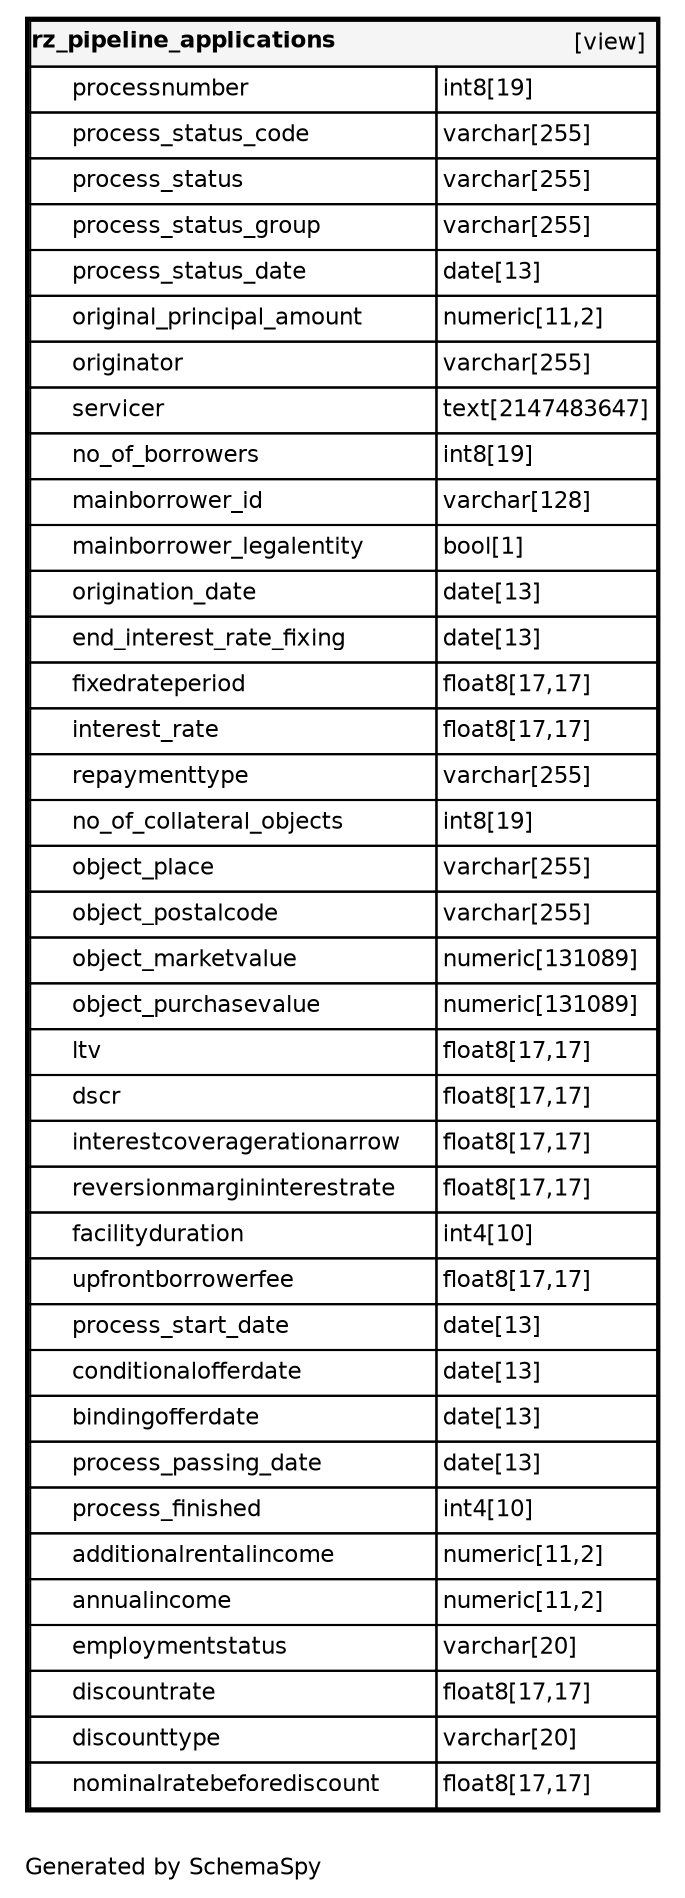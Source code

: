 digraph "oneDegreeRelationshipsDiagram" {
  graph [    rankdir="RL"    bgcolor="#ffffff"    label="\nGenerated by SchemaSpy"    labeljust="l"    nodesep="0.18"    ranksep="0.46"    fontname="Helvetica"    fontsize="11"    ration="compress"  ];  node [    fontname="Helvetica"    fontsize="11"    shape="plaintext"  ];  edge [    arrowsize="0.8"  ];
  "rz_pipeline_applications" [
   label=<
    <TABLE BORDER="2" CELLBORDER="1" CELLSPACING="0" BGCOLOR="#ffffff">
      <TR><TD COLSPAN="4"  BGCOLOR="#f5f5f5"><TABLE BORDER="0" CELLSPACING="0"><TR><TD ALIGN="LEFT" FIXEDSIZE="TRUE" WIDTH="142" HEIGHT="16"><B>rz_pipeline_applications</B></TD><TD ALIGN="RIGHT">[view]</TD></TR></TABLE></TD></TR>
      <TR><TD PORT="processnumber" COLSPAN="2" ALIGN="LEFT"><TABLE BORDER="0" CELLSPACING="0" ALIGN="LEFT"><TR ALIGN="LEFT"><TD ALIGN="LEFT" FIXEDSIZE="TRUE" WIDTH="15" HEIGHT="16"></TD><TD ALIGN="LEFT" FIXEDSIZE="TRUE" WIDTH="174" HEIGHT="16">processnumber</TD></TR></TABLE></TD><TD PORT="processnumber.type" ALIGN="LEFT">int8[19]</TD></TR>
      <TR><TD PORT="process_status_code" COLSPAN="2" ALIGN="LEFT"><TABLE BORDER="0" CELLSPACING="0" ALIGN="LEFT"><TR ALIGN="LEFT"><TD ALIGN="LEFT" FIXEDSIZE="TRUE" WIDTH="15" HEIGHT="16"></TD><TD ALIGN="LEFT" FIXEDSIZE="TRUE" WIDTH="174" HEIGHT="16">process_status_code</TD></TR></TABLE></TD><TD PORT="process_status_code.type" ALIGN="LEFT">varchar[255]</TD></TR>
      <TR><TD PORT="process_status" COLSPAN="2" ALIGN="LEFT"><TABLE BORDER="0" CELLSPACING="0" ALIGN="LEFT"><TR ALIGN="LEFT"><TD ALIGN="LEFT" FIXEDSIZE="TRUE" WIDTH="15" HEIGHT="16"></TD><TD ALIGN="LEFT" FIXEDSIZE="TRUE" WIDTH="174" HEIGHT="16">process_status</TD></TR></TABLE></TD><TD PORT="process_status.type" ALIGN="LEFT">varchar[255]</TD></TR>
      <TR><TD PORT="process_status_group" COLSPAN="2" ALIGN="LEFT"><TABLE BORDER="0" CELLSPACING="0" ALIGN="LEFT"><TR ALIGN="LEFT"><TD ALIGN="LEFT" FIXEDSIZE="TRUE" WIDTH="15" HEIGHT="16"></TD><TD ALIGN="LEFT" FIXEDSIZE="TRUE" WIDTH="174" HEIGHT="16">process_status_group</TD></TR></TABLE></TD><TD PORT="process_status_group.type" ALIGN="LEFT">varchar[255]</TD></TR>
      <TR><TD PORT="process_status_date" COLSPAN="2" ALIGN="LEFT"><TABLE BORDER="0" CELLSPACING="0" ALIGN="LEFT"><TR ALIGN="LEFT"><TD ALIGN="LEFT" FIXEDSIZE="TRUE" WIDTH="15" HEIGHT="16"></TD><TD ALIGN="LEFT" FIXEDSIZE="TRUE" WIDTH="174" HEIGHT="16">process_status_date</TD></TR></TABLE></TD><TD PORT="process_status_date.type" ALIGN="LEFT">date[13]</TD></TR>
      <TR><TD PORT="original_principal_amount" COLSPAN="2" ALIGN="LEFT"><TABLE BORDER="0" CELLSPACING="0" ALIGN="LEFT"><TR ALIGN="LEFT"><TD ALIGN="LEFT" FIXEDSIZE="TRUE" WIDTH="15" HEIGHT="16"></TD><TD ALIGN="LEFT" FIXEDSIZE="TRUE" WIDTH="174" HEIGHT="16">original_principal_amount</TD></TR></TABLE></TD><TD PORT="original_principal_amount.type" ALIGN="LEFT">numeric[11,2]</TD></TR>
      <TR><TD PORT="originator" COLSPAN="2" ALIGN="LEFT"><TABLE BORDER="0" CELLSPACING="0" ALIGN="LEFT"><TR ALIGN="LEFT"><TD ALIGN="LEFT" FIXEDSIZE="TRUE" WIDTH="15" HEIGHT="16"></TD><TD ALIGN="LEFT" FIXEDSIZE="TRUE" WIDTH="174" HEIGHT="16">originator</TD></TR></TABLE></TD><TD PORT="originator.type" ALIGN="LEFT">varchar[255]</TD></TR>
      <TR><TD PORT="servicer" COLSPAN="2" ALIGN="LEFT"><TABLE BORDER="0" CELLSPACING="0" ALIGN="LEFT"><TR ALIGN="LEFT"><TD ALIGN="LEFT" FIXEDSIZE="TRUE" WIDTH="15" HEIGHT="16"></TD><TD ALIGN="LEFT" FIXEDSIZE="TRUE" WIDTH="174" HEIGHT="16">servicer</TD></TR></TABLE></TD><TD PORT="servicer.type" ALIGN="LEFT">text[2147483647]</TD></TR>
      <TR><TD PORT="no_of_borrowers" COLSPAN="2" ALIGN="LEFT"><TABLE BORDER="0" CELLSPACING="0" ALIGN="LEFT"><TR ALIGN="LEFT"><TD ALIGN="LEFT" FIXEDSIZE="TRUE" WIDTH="15" HEIGHT="16"></TD><TD ALIGN="LEFT" FIXEDSIZE="TRUE" WIDTH="174" HEIGHT="16">no_of_borrowers</TD></TR></TABLE></TD><TD PORT="no_of_borrowers.type" ALIGN="LEFT">int8[19]</TD></TR>
      <TR><TD PORT="mainborrower_id" COLSPAN="2" ALIGN="LEFT"><TABLE BORDER="0" CELLSPACING="0" ALIGN="LEFT"><TR ALIGN="LEFT"><TD ALIGN="LEFT" FIXEDSIZE="TRUE" WIDTH="15" HEIGHT="16"></TD><TD ALIGN="LEFT" FIXEDSIZE="TRUE" WIDTH="174" HEIGHT="16">mainborrower_id</TD></TR></TABLE></TD><TD PORT="mainborrower_id.type" ALIGN="LEFT">varchar[128]</TD></TR>
      <TR><TD PORT="mainborrower_legalentity" COLSPAN="2" ALIGN="LEFT"><TABLE BORDER="0" CELLSPACING="0" ALIGN="LEFT"><TR ALIGN="LEFT"><TD ALIGN="LEFT" FIXEDSIZE="TRUE" WIDTH="15" HEIGHT="16"></TD><TD ALIGN="LEFT" FIXEDSIZE="TRUE" WIDTH="174" HEIGHT="16">mainborrower_legalentity</TD></TR></TABLE></TD><TD PORT="mainborrower_legalentity.type" ALIGN="LEFT">bool[1]</TD></TR>
      <TR><TD PORT="origination_date" COLSPAN="2" ALIGN="LEFT"><TABLE BORDER="0" CELLSPACING="0" ALIGN="LEFT"><TR ALIGN="LEFT"><TD ALIGN="LEFT" FIXEDSIZE="TRUE" WIDTH="15" HEIGHT="16"></TD><TD ALIGN="LEFT" FIXEDSIZE="TRUE" WIDTH="174" HEIGHT="16">origination_date</TD></TR></TABLE></TD><TD PORT="origination_date.type" ALIGN="LEFT">date[13]</TD></TR>
      <TR><TD PORT="end_interest_rate_fixing" COLSPAN="2" ALIGN="LEFT"><TABLE BORDER="0" CELLSPACING="0" ALIGN="LEFT"><TR ALIGN="LEFT"><TD ALIGN="LEFT" FIXEDSIZE="TRUE" WIDTH="15" HEIGHT="16"></TD><TD ALIGN="LEFT" FIXEDSIZE="TRUE" WIDTH="174" HEIGHT="16">end_interest_rate_fixing</TD></TR></TABLE></TD><TD PORT="end_interest_rate_fixing.type" ALIGN="LEFT">date[13]</TD></TR>
      <TR><TD PORT="fixedrateperiod" COLSPAN="2" ALIGN="LEFT"><TABLE BORDER="0" CELLSPACING="0" ALIGN="LEFT"><TR ALIGN="LEFT"><TD ALIGN="LEFT" FIXEDSIZE="TRUE" WIDTH="15" HEIGHT="16"></TD><TD ALIGN="LEFT" FIXEDSIZE="TRUE" WIDTH="174" HEIGHT="16">fixedrateperiod</TD></TR></TABLE></TD><TD PORT="fixedrateperiod.type" ALIGN="LEFT">float8[17,17]</TD></TR>
      <TR><TD PORT="interest_rate" COLSPAN="2" ALIGN="LEFT"><TABLE BORDER="0" CELLSPACING="0" ALIGN="LEFT"><TR ALIGN="LEFT"><TD ALIGN="LEFT" FIXEDSIZE="TRUE" WIDTH="15" HEIGHT="16"></TD><TD ALIGN="LEFT" FIXEDSIZE="TRUE" WIDTH="174" HEIGHT="16">interest_rate</TD></TR></TABLE></TD><TD PORT="interest_rate.type" ALIGN="LEFT">float8[17,17]</TD></TR>
      <TR><TD PORT="repaymenttype" COLSPAN="2" ALIGN="LEFT"><TABLE BORDER="0" CELLSPACING="0" ALIGN="LEFT"><TR ALIGN="LEFT"><TD ALIGN="LEFT" FIXEDSIZE="TRUE" WIDTH="15" HEIGHT="16"></TD><TD ALIGN="LEFT" FIXEDSIZE="TRUE" WIDTH="174" HEIGHT="16">repaymenttype</TD></TR></TABLE></TD><TD PORT="repaymenttype.type" ALIGN="LEFT">varchar[255]</TD></TR>
      <TR><TD PORT="no_of_collateral_objects" COLSPAN="2" ALIGN="LEFT"><TABLE BORDER="0" CELLSPACING="0" ALIGN="LEFT"><TR ALIGN="LEFT"><TD ALIGN="LEFT" FIXEDSIZE="TRUE" WIDTH="15" HEIGHT="16"></TD><TD ALIGN="LEFT" FIXEDSIZE="TRUE" WIDTH="174" HEIGHT="16">no_of_collateral_objects</TD></TR></TABLE></TD><TD PORT="no_of_collateral_objects.type" ALIGN="LEFT">int8[19]</TD></TR>
      <TR><TD PORT="object_place" COLSPAN="2" ALIGN="LEFT"><TABLE BORDER="0" CELLSPACING="0" ALIGN="LEFT"><TR ALIGN="LEFT"><TD ALIGN="LEFT" FIXEDSIZE="TRUE" WIDTH="15" HEIGHT="16"></TD><TD ALIGN="LEFT" FIXEDSIZE="TRUE" WIDTH="174" HEIGHT="16">object_place</TD></TR></TABLE></TD><TD PORT="object_place.type" ALIGN="LEFT">varchar[255]</TD></TR>
      <TR><TD PORT="object_postalcode" COLSPAN="2" ALIGN="LEFT"><TABLE BORDER="0" CELLSPACING="0" ALIGN="LEFT"><TR ALIGN="LEFT"><TD ALIGN="LEFT" FIXEDSIZE="TRUE" WIDTH="15" HEIGHT="16"></TD><TD ALIGN="LEFT" FIXEDSIZE="TRUE" WIDTH="174" HEIGHT="16">object_postalcode</TD></TR></TABLE></TD><TD PORT="object_postalcode.type" ALIGN="LEFT">varchar[255]</TD></TR>
      <TR><TD PORT="object_marketvalue" COLSPAN="2" ALIGN="LEFT"><TABLE BORDER="0" CELLSPACING="0" ALIGN="LEFT"><TR ALIGN="LEFT"><TD ALIGN="LEFT" FIXEDSIZE="TRUE" WIDTH="15" HEIGHT="16"></TD><TD ALIGN="LEFT" FIXEDSIZE="TRUE" WIDTH="174" HEIGHT="16">object_marketvalue</TD></TR></TABLE></TD><TD PORT="object_marketvalue.type" ALIGN="LEFT">numeric[131089]</TD></TR>
      <TR><TD PORT="object_purchasevalue" COLSPAN="2" ALIGN="LEFT"><TABLE BORDER="0" CELLSPACING="0" ALIGN="LEFT"><TR ALIGN="LEFT"><TD ALIGN="LEFT" FIXEDSIZE="TRUE" WIDTH="15" HEIGHT="16"></TD><TD ALIGN="LEFT" FIXEDSIZE="TRUE" WIDTH="174" HEIGHT="16">object_purchasevalue</TD></TR></TABLE></TD><TD PORT="object_purchasevalue.type" ALIGN="LEFT">numeric[131089]</TD></TR>
      <TR><TD PORT="ltv" COLSPAN="2" ALIGN="LEFT"><TABLE BORDER="0" CELLSPACING="0" ALIGN="LEFT"><TR ALIGN="LEFT"><TD ALIGN="LEFT" FIXEDSIZE="TRUE" WIDTH="15" HEIGHT="16"></TD><TD ALIGN="LEFT" FIXEDSIZE="TRUE" WIDTH="174" HEIGHT="16">ltv</TD></TR></TABLE></TD><TD PORT="ltv.type" ALIGN="LEFT">float8[17,17]</TD></TR>
      <TR><TD PORT="dscr" COLSPAN="2" ALIGN="LEFT"><TABLE BORDER="0" CELLSPACING="0" ALIGN="LEFT"><TR ALIGN="LEFT"><TD ALIGN="LEFT" FIXEDSIZE="TRUE" WIDTH="15" HEIGHT="16"></TD><TD ALIGN="LEFT" FIXEDSIZE="TRUE" WIDTH="174" HEIGHT="16">dscr</TD></TR></TABLE></TD><TD PORT="dscr.type" ALIGN="LEFT">float8[17,17]</TD></TR>
      <TR><TD PORT="interestcoveragerationarrow" COLSPAN="2" ALIGN="LEFT"><TABLE BORDER="0" CELLSPACING="0" ALIGN="LEFT"><TR ALIGN="LEFT"><TD ALIGN="LEFT" FIXEDSIZE="TRUE" WIDTH="15" HEIGHT="16"></TD><TD ALIGN="LEFT" FIXEDSIZE="TRUE" WIDTH="174" HEIGHT="16">interestcoveragerationarrow</TD></TR></TABLE></TD><TD PORT="interestcoveragerationarrow.type" ALIGN="LEFT">float8[17,17]</TD></TR>
      <TR><TD PORT="reversionmargininterestrate" COLSPAN="2" ALIGN="LEFT"><TABLE BORDER="0" CELLSPACING="0" ALIGN="LEFT"><TR ALIGN="LEFT"><TD ALIGN="LEFT" FIXEDSIZE="TRUE" WIDTH="15" HEIGHT="16"></TD><TD ALIGN="LEFT" FIXEDSIZE="TRUE" WIDTH="174" HEIGHT="16">reversionmargininterestrate</TD></TR></TABLE></TD><TD PORT="reversionmargininterestrate.type" ALIGN="LEFT">float8[17,17]</TD></TR>
      <TR><TD PORT="facilityduration" COLSPAN="2" ALIGN="LEFT"><TABLE BORDER="0" CELLSPACING="0" ALIGN="LEFT"><TR ALIGN="LEFT"><TD ALIGN="LEFT" FIXEDSIZE="TRUE" WIDTH="15" HEIGHT="16"></TD><TD ALIGN="LEFT" FIXEDSIZE="TRUE" WIDTH="174" HEIGHT="16">facilityduration</TD></TR></TABLE></TD><TD PORT="facilityduration.type" ALIGN="LEFT">int4[10]</TD></TR>
      <TR><TD PORT="upfrontborrowerfee" COLSPAN="2" ALIGN="LEFT"><TABLE BORDER="0" CELLSPACING="0" ALIGN="LEFT"><TR ALIGN="LEFT"><TD ALIGN="LEFT" FIXEDSIZE="TRUE" WIDTH="15" HEIGHT="16"></TD><TD ALIGN="LEFT" FIXEDSIZE="TRUE" WIDTH="174" HEIGHT="16">upfrontborrowerfee</TD></TR></TABLE></TD><TD PORT="upfrontborrowerfee.type" ALIGN="LEFT">float8[17,17]</TD></TR>
      <TR><TD PORT="process_start_date" COLSPAN="2" ALIGN="LEFT"><TABLE BORDER="0" CELLSPACING="0" ALIGN="LEFT"><TR ALIGN="LEFT"><TD ALIGN="LEFT" FIXEDSIZE="TRUE" WIDTH="15" HEIGHT="16"></TD><TD ALIGN="LEFT" FIXEDSIZE="TRUE" WIDTH="174" HEIGHT="16">process_start_date</TD></TR></TABLE></TD><TD PORT="process_start_date.type" ALIGN="LEFT">date[13]</TD></TR>
      <TR><TD PORT="conditionalofferdate" COLSPAN="2" ALIGN="LEFT"><TABLE BORDER="0" CELLSPACING="0" ALIGN="LEFT"><TR ALIGN="LEFT"><TD ALIGN="LEFT" FIXEDSIZE="TRUE" WIDTH="15" HEIGHT="16"></TD><TD ALIGN="LEFT" FIXEDSIZE="TRUE" WIDTH="174" HEIGHT="16">conditionalofferdate</TD></TR></TABLE></TD><TD PORT="conditionalofferdate.type" ALIGN="LEFT">date[13]</TD></TR>
      <TR><TD PORT="bindingofferdate" COLSPAN="2" ALIGN="LEFT"><TABLE BORDER="0" CELLSPACING="0" ALIGN="LEFT"><TR ALIGN="LEFT"><TD ALIGN="LEFT" FIXEDSIZE="TRUE" WIDTH="15" HEIGHT="16"></TD><TD ALIGN="LEFT" FIXEDSIZE="TRUE" WIDTH="174" HEIGHT="16">bindingofferdate</TD></TR></TABLE></TD><TD PORT="bindingofferdate.type" ALIGN="LEFT">date[13]</TD></TR>
      <TR><TD PORT="process_passing_date" COLSPAN="2" ALIGN="LEFT"><TABLE BORDER="0" CELLSPACING="0" ALIGN="LEFT"><TR ALIGN="LEFT"><TD ALIGN="LEFT" FIXEDSIZE="TRUE" WIDTH="15" HEIGHT="16"></TD><TD ALIGN="LEFT" FIXEDSIZE="TRUE" WIDTH="174" HEIGHT="16">process_passing_date</TD></TR></TABLE></TD><TD PORT="process_passing_date.type" ALIGN="LEFT">date[13]</TD></TR>
      <TR><TD PORT="process_finished" COLSPAN="2" ALIGN="LEFT"><TABLE BORDER="0" CELLSPACING="0" ALIGN="LEFT"><TR ALIGN="LEFT"><TD ALIGN="LEFT" FIXEDSIZE="TRUE" WIDTH="15" HEIGHT="16"></TD><TD ALIGN="LEFT" FIXEDSIZE="TRUE" WIDTH="174" HEIGHT="16">process_finished</TD></TR></TABLE></TD><TD PORT="process_finished.type" ALIGN="LEFT">int4[10]</TD></TR>
      <TR><TD PORT="additionalrentalincome" COLSPAN="2" ALIGN="LEFT"><TABLE BORDER="0" CELLSPACING="0" ALIGN="LEFT"><TR ALIGN="LEFT"><TD ALIGN="LEFT" FIXEDSIZE="TRUE" WIDTH="15" HEIGHT="16"></TD><TD ALIGN="LEFT" FIXEDSIZE="TRUE" WIDTH="174" HEIGHT="16">additionalrentalincome</TD></TR></TABLE></TD><TD PORT="additionalrentalincome.type" ALIGN="LEFT">numeric[11,2]</TD></TR>
      <TR><TD PORT="annualincome" COLSPAN="2" ALIGN="LEFT"><TABLE BORDER="0" CELLSPACING="0" ALIGN="LEFT"><TR ALIGN="LEFT"><TD ALIGN="LEFT" FIXEDSIZE="TRUE" WIDTH="15" HEIGHT="16"></TD><TD ALIGN="LEFT" FIXEDSIZE="TRUE" WIDTH="174" HEIGHT="16">annualincome</TD></TR></TABLE></TD><TD PORT="annualincome.type" ALIGN="LEFT">numeric[11,2]</TD></TR>
      <TR><TD PORT="employmentstatus" COLSPAN="2" ALIGN="LEFT"><TABLE BORDER="0" CELLSPACING="0" ALIGN="LEFT"><TR ALIGN="LEFT"><TD ALIGN="LEFT" FIXEDSIZE="TRUE" WIDTH="15" HEIGHT="16"></TD><TD ALIGN="LEFT" FIXEDSIZE="TRUE" WIDTH="174" HEIGHT="16">employmentstatus</TD></TR></TABLE></TD><TD PORT="employmentstatus.type" ALIGN="LEFT">varchar[20]</TD></TR>
      <TR><TD PORT="discountrate" COLSPAN="2" ALIGN="LEFT"><TABLE BORDER="0" CELLSPACING="0" ALIGN="LEFT"><TR ALIGN="LEFT"><TD ALIGN="LEFT" FIXEDSIZE="TRUE" WIDTH="15" HEIGHT="16"></TD><TD ALIGN="LEFT" FIXEDSIZE="TRUE" WIDTH="174" HEIGHT="16">discountrate</TD></TR></TABLE></TD><TD PORT="discountrate.type" ALIGN="LEFT">float8[17,17]</TD></TR>
      <TR><TD PORT="discounttype" COLSPAN="2" ALIGN="LEFT"><TABLE BORDER="0" CELLSPACING="0" ALIGN="LEFT"><TR ALIGN="LEFT"><TD ALIGN="LEFT" FIXEDSIZE="TRUE" WIDTH="15" HEIGHT="16"></TD><TD ALIGN="LEFT" FIXEDSIZE="TRUE" WIDTH="174" HEIGHT="16">discounttype</TD></TR></TABLE></TD><TD PORT="discounttype.type" ALIGN="LEFT">varchar[20]</TD></TR>
      <TR><TD PORT="nominalratebeforediscount" COLSPAN="2" ALIGN="LEFT"><TABLE BORDER="0" CELLSPACING="0" ALIGN="LEFT"><TR ALIGN="LEFT"><TD ALIGN="LEFT" FIXEDSIZE="TRUE" WIDTH="15" HEIGHT="16"></TD><TD ALIGN="LEFT" FIXEDSIZE="TRUE" WIDTH="174" HEIGHT="16">nominalratebeforediscount</TD></TR></TABLE></TD><TD PORT="nominalratebeforediscount.type" ALIGN="LEFT">float8[17,17]</TD></TR>
    </TABLE>>
    URL="rz_pipeline_applications.html"
    target="_top"
    tooltip="rz_pipeline_applications"
  ];
}
